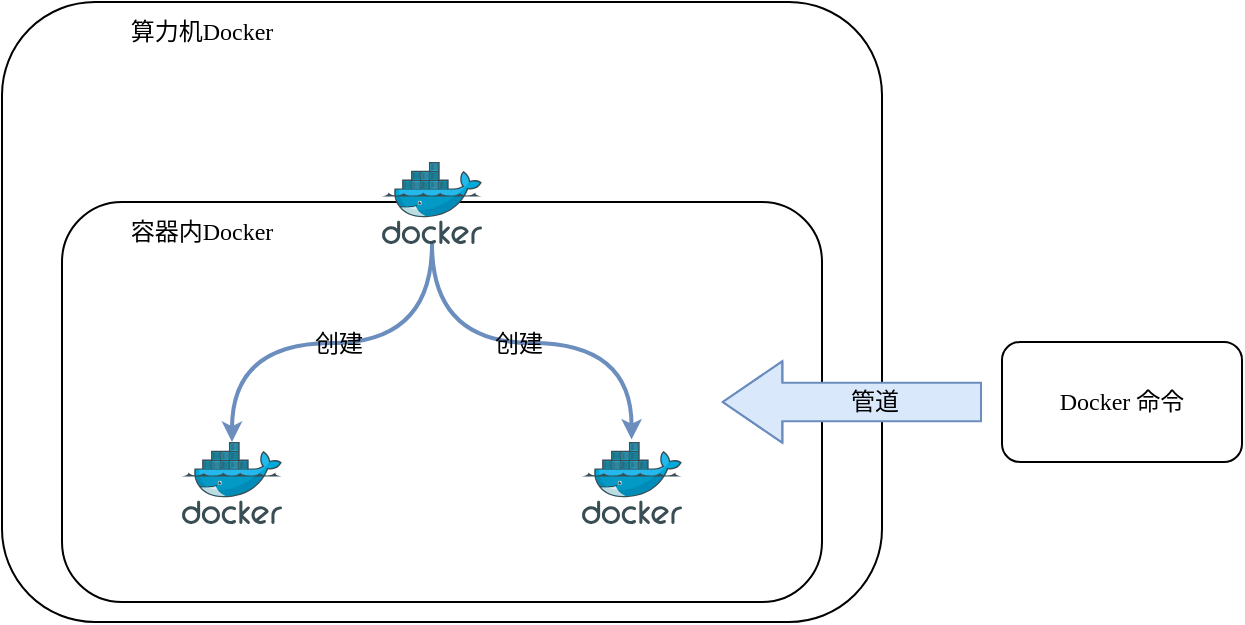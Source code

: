 <mxfile version="20.6.2" type="github">
  <diagram id="b-EEYo4kAYbu4iYK6ga9" name="第 1 页">
    <mxGraphModel dx="1625" dy="797" grid="1" gridSize="10" guides="1" tooltips="1" connect="1" arrows="1" fold="1" page="1" pageScale="1" pageWidth="827" pageHeight="1169" math="0" shadow="0">
      <root>
        <mxCell id="0" />
        <mxCell id="1" parent="0" />
        <mxCell id="Fv9OrbehqFrxujfttZ6U-3" value="" style="rounded=1;whiteSpace=wrap;html=1;fontFamily=Times New Roman;" parent="1" vertex="1">
          <mxGeometry x="40" y="40" width="440" height="310" as="geometry" />
        </mxCell>
        <mxCell id="Fv9OrbehqFrxujfttZ6U-4" value="算力机Docker" style="text;html=1;strokeColor=none;fillColor=none;align=center;verticalAlign=middle;whiteSpace=wrap;rounded=0;fontFamily=Times New Roman;" parent="1" vertex="1">
          <mxGeometry x="90" y="40" width="100" height="30" as="geometry" />
        </mxCell>
        <mxCell id="Fv9OrbehqFrxujfttZ6U-5" value="" style="rounded=1;whiteSpace=wrap;html=1;fontFamily=Times New Roman;" parent="1" vertex="1">
          <mxGeometry x="70" y="140" width="380" height="200" as="geometry" />
        </mxCell>
        <mxCell id="Fv9OrbehqFrxujfttZ6U-6" value="" style="sketch=0;aspect=fixed;html=1;points=[[0.5,1,0,0,0]];align=center;image;fontSize=12;image=img/lib/mscae/Docker.svg;fontFamily=Times New Roman;" parent="1" vertex="1">
          <mxGeometry x="230" y="120" width="50" height="41" as="geometry" />
        </mxCell>
        <mxCell id="Fv9OrbehqFrxujfttZ6U-12" value="容器内Docker" style="text;html=1;align=center;verticalAlign=middle;whiteSpace=wrap;rounded=0;fontFamily=Times New Roman;fillColor=none;strokeColor=none;" parent="1" vertex="1">
          <mxGeometry x="90" y="140" width="100" height="30" as="geometry" />
        </mxCell>
        <mxCell id="Fv9OrbehqFrxujfttZ6U-13" value="" style="sketch=0;aspect=fixed;html=1;points=[[0.5,0,0,0,0]];align=center;image;fontSize=12;image=img/lib/mscae/Docker.svg;fontFamily=Times New Roman;" parent="1" vertex="1">
          <mxGeometry x="330" y="260" width="50" height="41" as="geometry" />
        </mxCell>
        <mxCell id="Fv9OrbehqFrxujfttZ6U-14" value="" style="sketch=0;aspect=fixed;html=1;points=[[0.5,0,0,0,0]];align=center;image;fontSize=12;image=img/lib/mscae/Docker.svg;fontFamily=Times New Roman;" parent="1" vertex="1">
          <mxGeometry x="130" y="260" width="50" height="41" as="geometry" />
        </mxCell>
        <mxCell id="Fv9OrbehqFrxujfttZ6U-17" value="" style="endArrow=classic;html=1;rounded=1;strokeWidth=2;startSize=4;endSize=4;fillColor=#dae8fc;exitX=0.5;exitY=1;exitDx=0;exitDy=0;exitPerimeter=0;fontFamily=Times New Roman;edgeStyle=orthogonalEdgeStyle;curved=1;strokeColor=#6c8ebf;" parent="1" source="Fv9OrbehqFrxujfttZ6U-6" target="Fv9OrbehqFrxujfttZ6U-14" edge="1">
          <mxGeometry width="50" height="50" relative="1" as="geometry">
            <mxPoint x="220" y="230" as="sourcePoint" />
            <mxPoint x="270" y="180" as="targetPoint" />
          </mxGeometry>
        </mxCell>
        <mxCell id="Fv9OrbehqFrxujfttZ6U-19" value="创建" style="edgeLabel;html=1;align=center;verticalAlign=middle;resizable=0;points=[];fontFamily=Times New Roman;fontSize=12;labelBackgroundColor=none;" parent="Fv9OrbehqFrxujfttZ6U-17" vertex="1" connectable="0">
          <mxGeometry x="-0.024" relative="1" as="geometry">
            <mxPoint as="offset" />
          </mxGeometry>
        </mxCell>
        <mxCell id="Fv9OrbehqFrxujfttZ6U-18" value="" style="endArrow=classic;html=1;rounded=1;strokeWidth=2;startSize=4;endSize=4;fillColor=#dae8fc;entryX=0.496;entryY=-0.029;entryDx=0;entryDy=0;entryPerimeter=0;exitX=0.5;exitY=1;exitDx=0;exitDy=0;exitPerimeter=0;fontFamily=Times New Roman;edgeStyle=orthogonalEdgeStyle;curved=1;strokeColor=#6c8ebf;" parent="1" source="Fv9OrbehqFrxujfttZ6U-6" target="Fv9OrbehqFrxujfttZ6U-13" edge="1">
          <mxGeometry width="50" height="50" relative="1" as="geometry">
            <mxPoint x="270" y="160" as="sourcePoint" />
            <mxPoint x="199.357" y="270" as="targetPoint" />
          </mxGeometry>
        </mxCell>
        <mxCell id="Fv9OrbehqFrxujfttZ6U-20" value="创建" style="edgeLabel;html=1;align=center;verticalAlign=middle;resizable=0;points=[];fontFamily=Times New Roman;fontSize=12;labelBackgroundColor=none;" parent="Fv9OrbehqFrxujfttZ6U-18" vertex="1" connectable="0">
          <mxGeometry x="-0.071" y="-1" relative="1" as="geometry">
            <mxPoint y="-1" as="offset" />
          </mxGeometry>
        </mxCell>
        <mxCell id="Fv9OrbehqFrxujfttZ6U-21" value="Docker 命令" style="rounded=1;whiteSpace=wrap;html=1;fontFamily=Times New Roman;" parent="1" vertex="1">
          <mxGeometry x="540" y="210" width="120" height="60" as="geometry" />
        </mxCell>
        <mxCell id="Rz9PziqMSpwwDpwizSXI-1" value="" style="shape=flexArrow;endArrow=classic;html=1;rounded=0;fontFamily=Times New Roman;fontSize=12;startSize=4;endSize=9.614;curved=1;fillColor=#dae8fc;strokeColor=#6c8ebf;endWidth=20.476;targetPerimeterSpacing=14;width=19.31;entryX=0.868;entryY=0.5;entryDx=0;entryDy=0;entryPerimeter=0;" edge="1" parent="1" target="Fv9OrbehqFrxujfttZ6U-5">
          <mxGeometry width="50" height="50" relative="1" as="geometry">
            <mxPoint x="530" y="240" as="sourcePoint" />
            <mxPoint x="410" y="240" as="targetPoint" />
            <Array as="points">
              <mxPoint x="520" y="240" />
            </Array>
          </mxGeometry>
        </mxCell>
        <mxCell id="Rz9PziqMSpwwDpwizSXI-2" value="管道" style="edgeLabel;html=1;align=center;verticalAlign=middle;resizable=0;points=[];fontSize=12;fontFamily=Times New Roman;labelBackgroundColor=none;" vertex="1" connectable="0" parent="Rz9PziqMSpwwDpwizSXI-1">
          <mxGeometry x="-0.17" relative="1" as="geometry">
            <mxPoint as="offset" />
          </mxGeometry>
        </mxCell>
      </root>
    </mxGraphModel>
  </diagram>
</mxfile>
